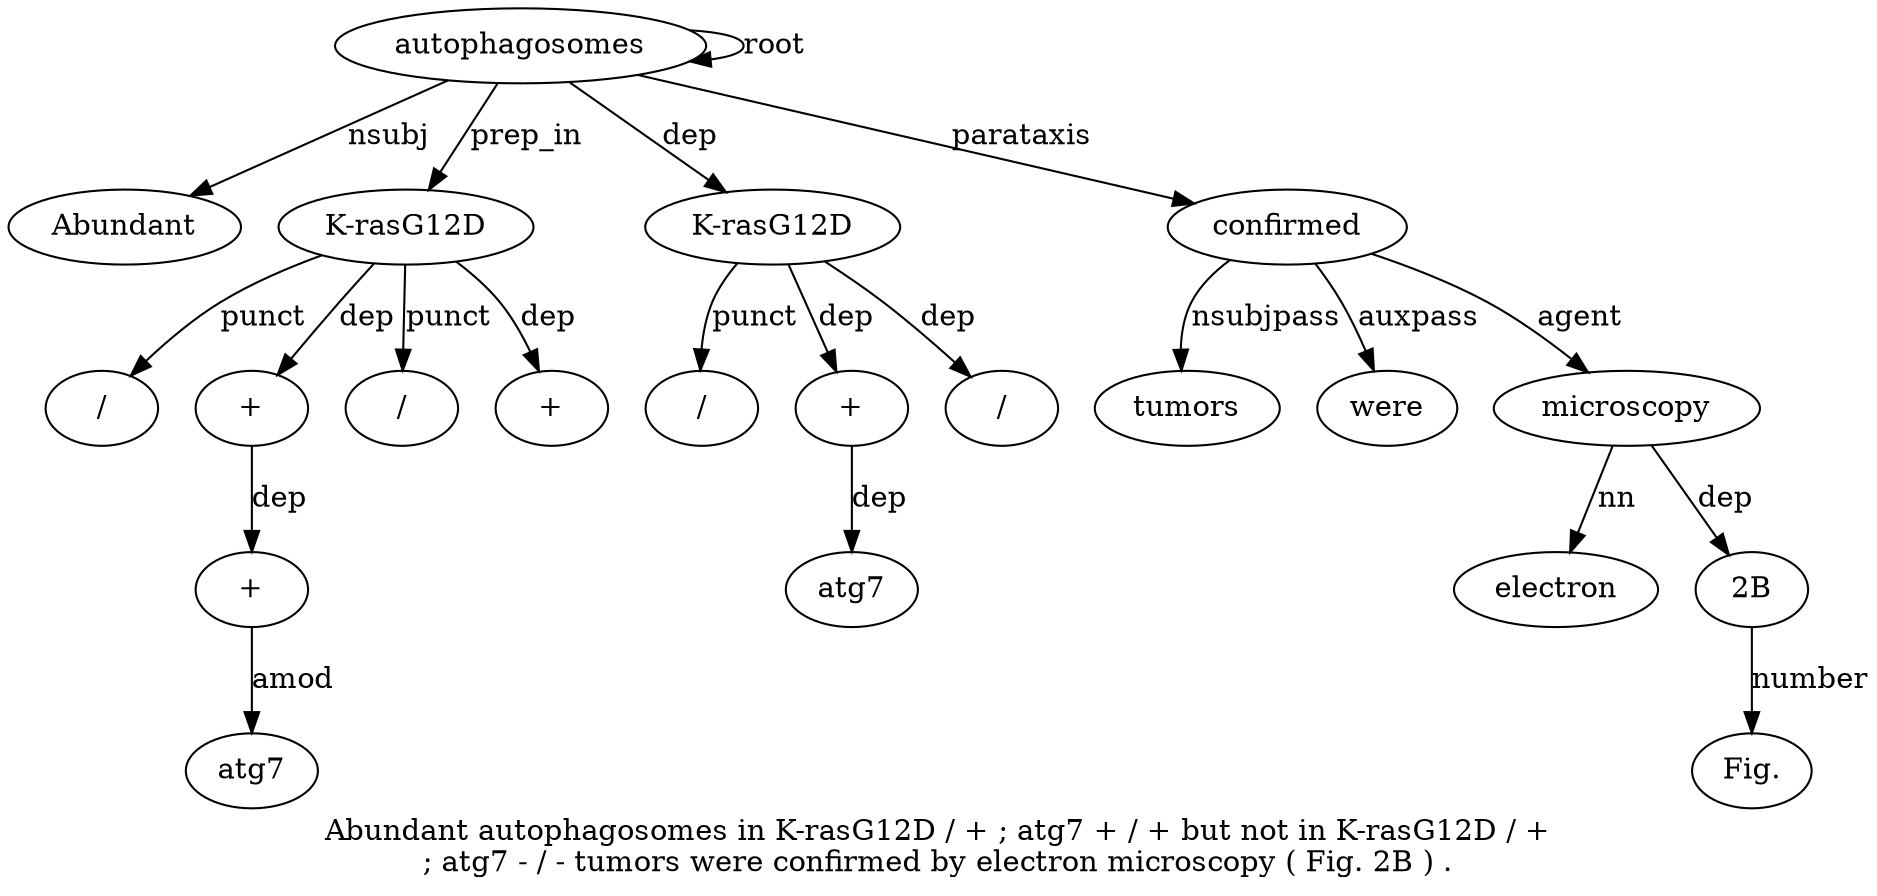 digraph "Abundant autophagosomes in K-rasG12D / + ; atg7 + / + but not in K-rasG12D / + ; atg7 - / - tumors were confirmed by electron microscopy ( Fig. 2B ) ." {
label="Abundant autophagosomes in K-rasG12D / + ; atg7 + / + but not in K-rasG12D / +
; atg7 - / - tumors were confirmed by electron microscopy ( Fig. 2B ) .";
autophagosomes2 [style=filled, fillcolor=white, label=autophagosomes];
Abundant1 [style=filled, fillcolor=white, label=Abundant];
autophagosomes2 -> Abundant1  [label=nsubj];
autophagosomes2 -> autophagosomes2  [label=root];
"K-rasG12D4" [style=filled, fillcolor=white, label="K-rasG12D"];
autophagosomes2 -> "K-rasG12D4"  [label=prep_in];
"/5" [style=filled, fillcolor=white, label="/"];
"K-rasG12D4" -> "/5"  [label=punct];
"+6" [style=filled, fillcolor=white, label="+"];
"K-rasG12D4" -> "+6"  [label=dep];
"+9" [style=filled, fillcolor=white, label="+"];
atg78 [style=filled, fillcolor=white, label=atg7];
"+9" -> atg78  [label=amod];
"+6" -> "+9"  [label=dep];
"/10" [style=filled, fillcolor=white, label="/"];
"K-rasG12D4" -> "/10"  [label=punct];
"+11" [style=filled, fillcolor=white, label="+"];
"K-rasG12D4" -> "+11"  [label=dep];
"K-rasG12D5" [style=filled, fillcolor=white, label="K-rasG12D"];
autophagosomes2 -> "K-rasG12D5"  [label=dep];
"/16" [style=filled, fillcolor=white, label="/"];
"K-rasG12D5" -> "/16"  [label=punct];
"+17" [style=filled, fillcolor=white, label="+"];
"K-rasG12D5" -> "+17"  [label=dep];
atg719 [style=filled, fillcolor=white, label=atg7];
"+17" -> atg719  [label=dep];
"/21" [style=filled, fillcolor=white, label="/"];
"K-rasG12D5" -> "/21"  [label=dep];
confirmed25 [style=filled, fillcolor=white, label=confirmed];
tumors23 [style=filled, fillcolor=white, label=tumors];
confirmed25 -> tumors23  [label=nsubjpass];
were24 [style=filled, fillcolor=white, label=were];
confirmed25 -> were24  [label=auxpass];
autophagosomes2 -> confirmed25  [label=parataxis];
microscopy28 [style=filled, fillcolor=white, label=microscopy];
electron27 [style=filled, fillcolor=white, label=electron];
microscopy28 -> electron27  [label=nn];
confirmed25 -> microscopy28  [label=agent];
"2B31" [style=filled, fillcolor=white, label="2B"];
"Fig.30" [style=filled, fillcolor=white, label="Fig."];
"2B31" -> "Fig.30"  [label=number];
microscopy28 -> "2B31"  [label=dep];
}
